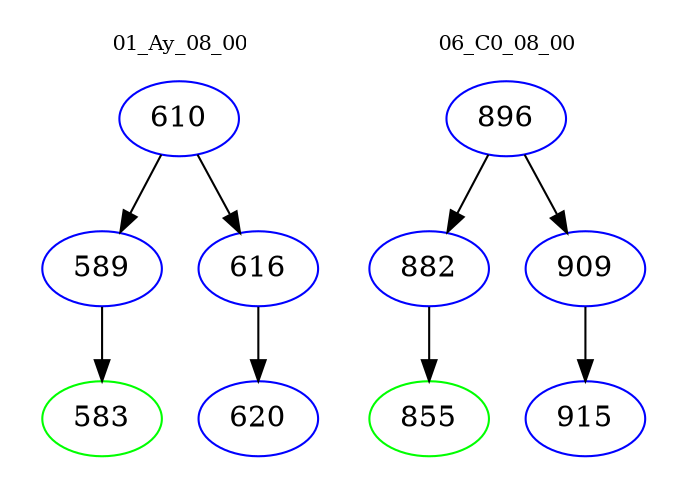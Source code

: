 digraph{
subgraph cluster_0 {
color = white
label = "01_Ay_08_00";
fontsize=10;
T0_610 [label="610", color="blue"]
T0_610 -> T0_589 [color="black"]
T0_589 [label="589", color="blue"]
T0_589 -> T0_583 [color="black"]
T0_583 [label="583", color="green"]
T0_610 -> T0_616 [color="black"]
T0_616 [label="616", color="blue"]
T0_616 -> T0_620 [color="black"]
T0_620 [label="620", color="blue"]
}
subgraph cluster_1 {
color = white
label = "06_C0_08_00";
fontsize=10;
T1_896 [label="896", color="blue"]
T1_896 -> T1_882 [color="black"]
T1_882 [label="882", color="blue"]
T1_882 -> T1_855 [color="black"]
T1_855 [label="855", color="green"]
T1_896 -> T1_909 [color="black"]
T1_909 [label="909", color="blue"]
T1_909 -> T1_915 [color="black"]
T1_915 [label="915", color="blue"]
}
}
